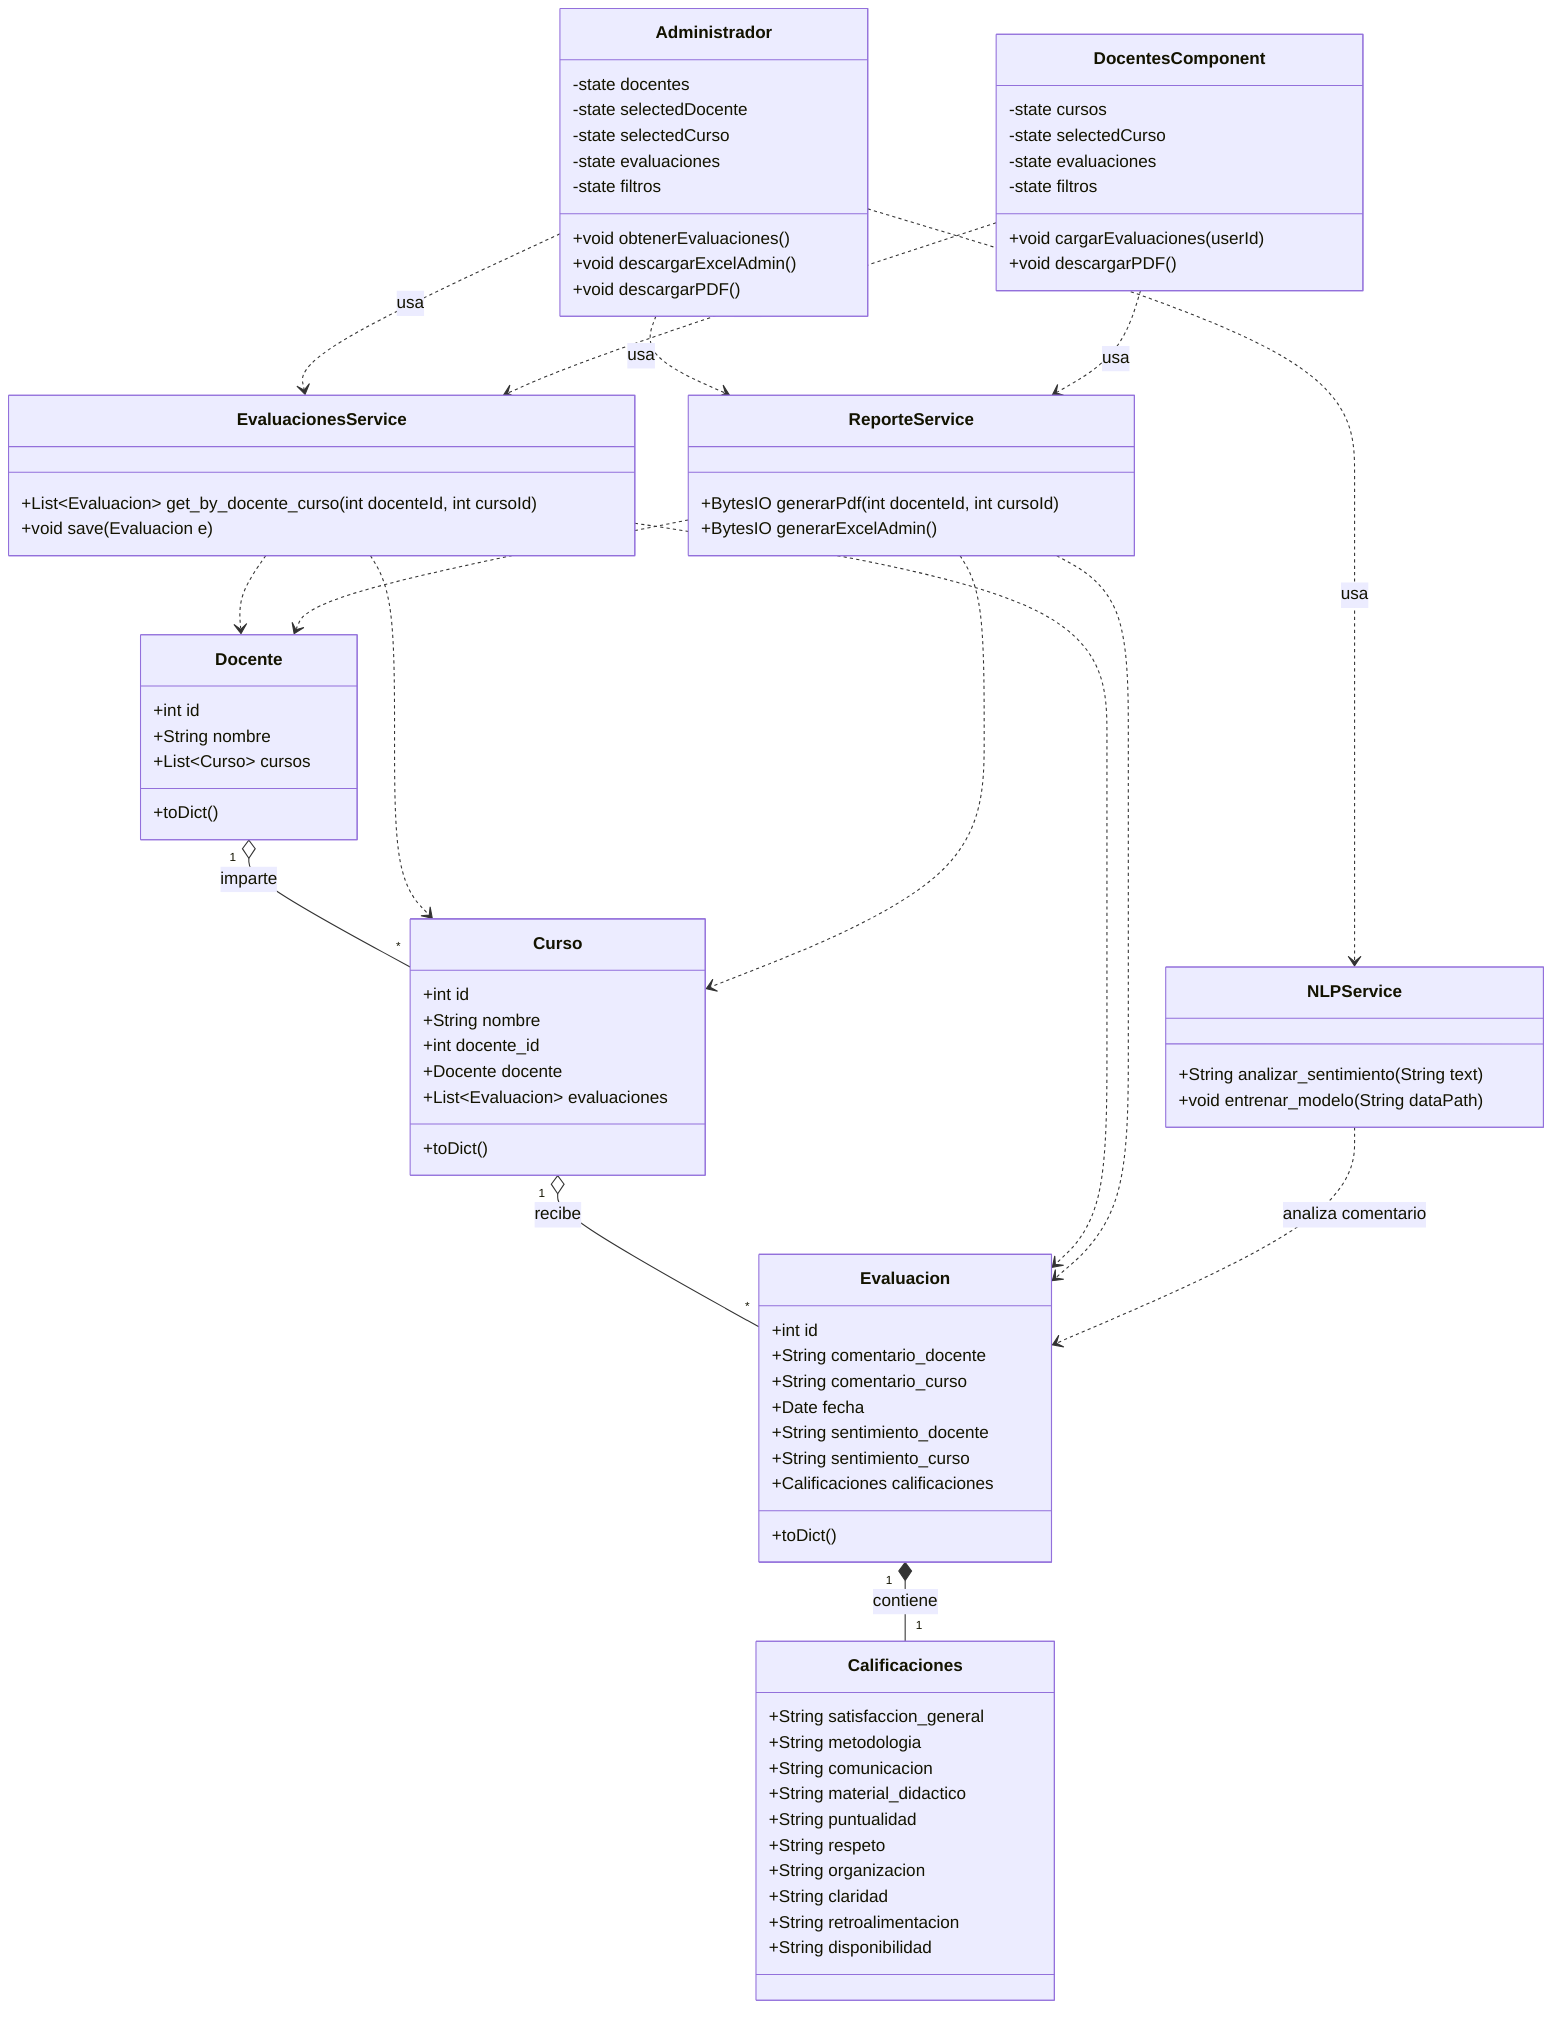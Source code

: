 classDiagram
    %% Entidades de dominio (SQLAlchemy Models)
    class Docente {
      +int id
      +String nombre
      +List~Curso~ cursos
      +toDict()
    }
    class Curso {
      +int id
      +String nombre
      +int docente_id
      +Docente docente
      +List~Evaluacion~ evaluaciones
      +toDict()
    }
    class Evaluacion {
      +int id
      +String comentario_docente
      +String comentario_curso
      +Date fecha
      +String sentimiento_docente
      +String sentimiento_curso
      +Calificaciones calificaciones
      +toDict()
    }
    class Calificaciones {
      +String satisfaccion_general
      +String metodologia
      +String comunicacion
      +String material_didactico
      +String puntualidad
      +String respeto
      +String organizacion
      +String claridad
      +String retroalimentacion
      +String disponibilidad
    }

    %% Relaciones
    Docente "1" o-- "*" Curso : imparte
    Curso "1" o-- "*" Evaluacion : recibe
    Evaluacion "1" *-- "1" Calificaciones : contiene

    %% Componentes de servicio
    class EvaluacionesService {
      +List~Evaluacion~ get_by_docente_curso(int docenteId, int cursoId)
      +void save(Evaluacion e)
    }
    class ReporteService {
      +BytesIO generarPdf(int docenteId, int cursoId)
      +BytesIO generarExcelAdmin()
    }
    class NLPService {
      +String analizar_sentimiento(String text)
      +void entrenar_modelo(String dataPath)
    }

    %% Relaciones servicio-dominio
    EvaluacionesService ..> Docente
    EvaluacionesService ..> Curso
    EvaluacionesService ..> Evaluacion

    ReporteService ..> Evaluacion
    ReporteService ..> Docente
    ReporteService ..> Curso

    NLPService ..> Evaluacion : analiza comentario

    %% Frontend React Components
    class Administrador {
      -state docentes
      -state selectedDocente
      -state selectedCurso
      -state evaluaciones
      -state filtros
      +void obtenerEvaluaciones()
      +void descargarExcelAdmin()
      +void descargarPDF()
    }
    class DocentesComponent {
      -state cursos
      -state selectedCurso
      -state evaluaciones
      -state filtros
      +void cargarEvaluaciones(userId)
      +void descargarPDF()
    }

    Administrador ..> EvaluacionesService : usa
    Administrador ..> ReporteService : usa
    Administrador ..> NLPService : usa
    DocentesComponent ..> EvaluacionesService : usa
    DocentesComponent ..> ReporteService : usa